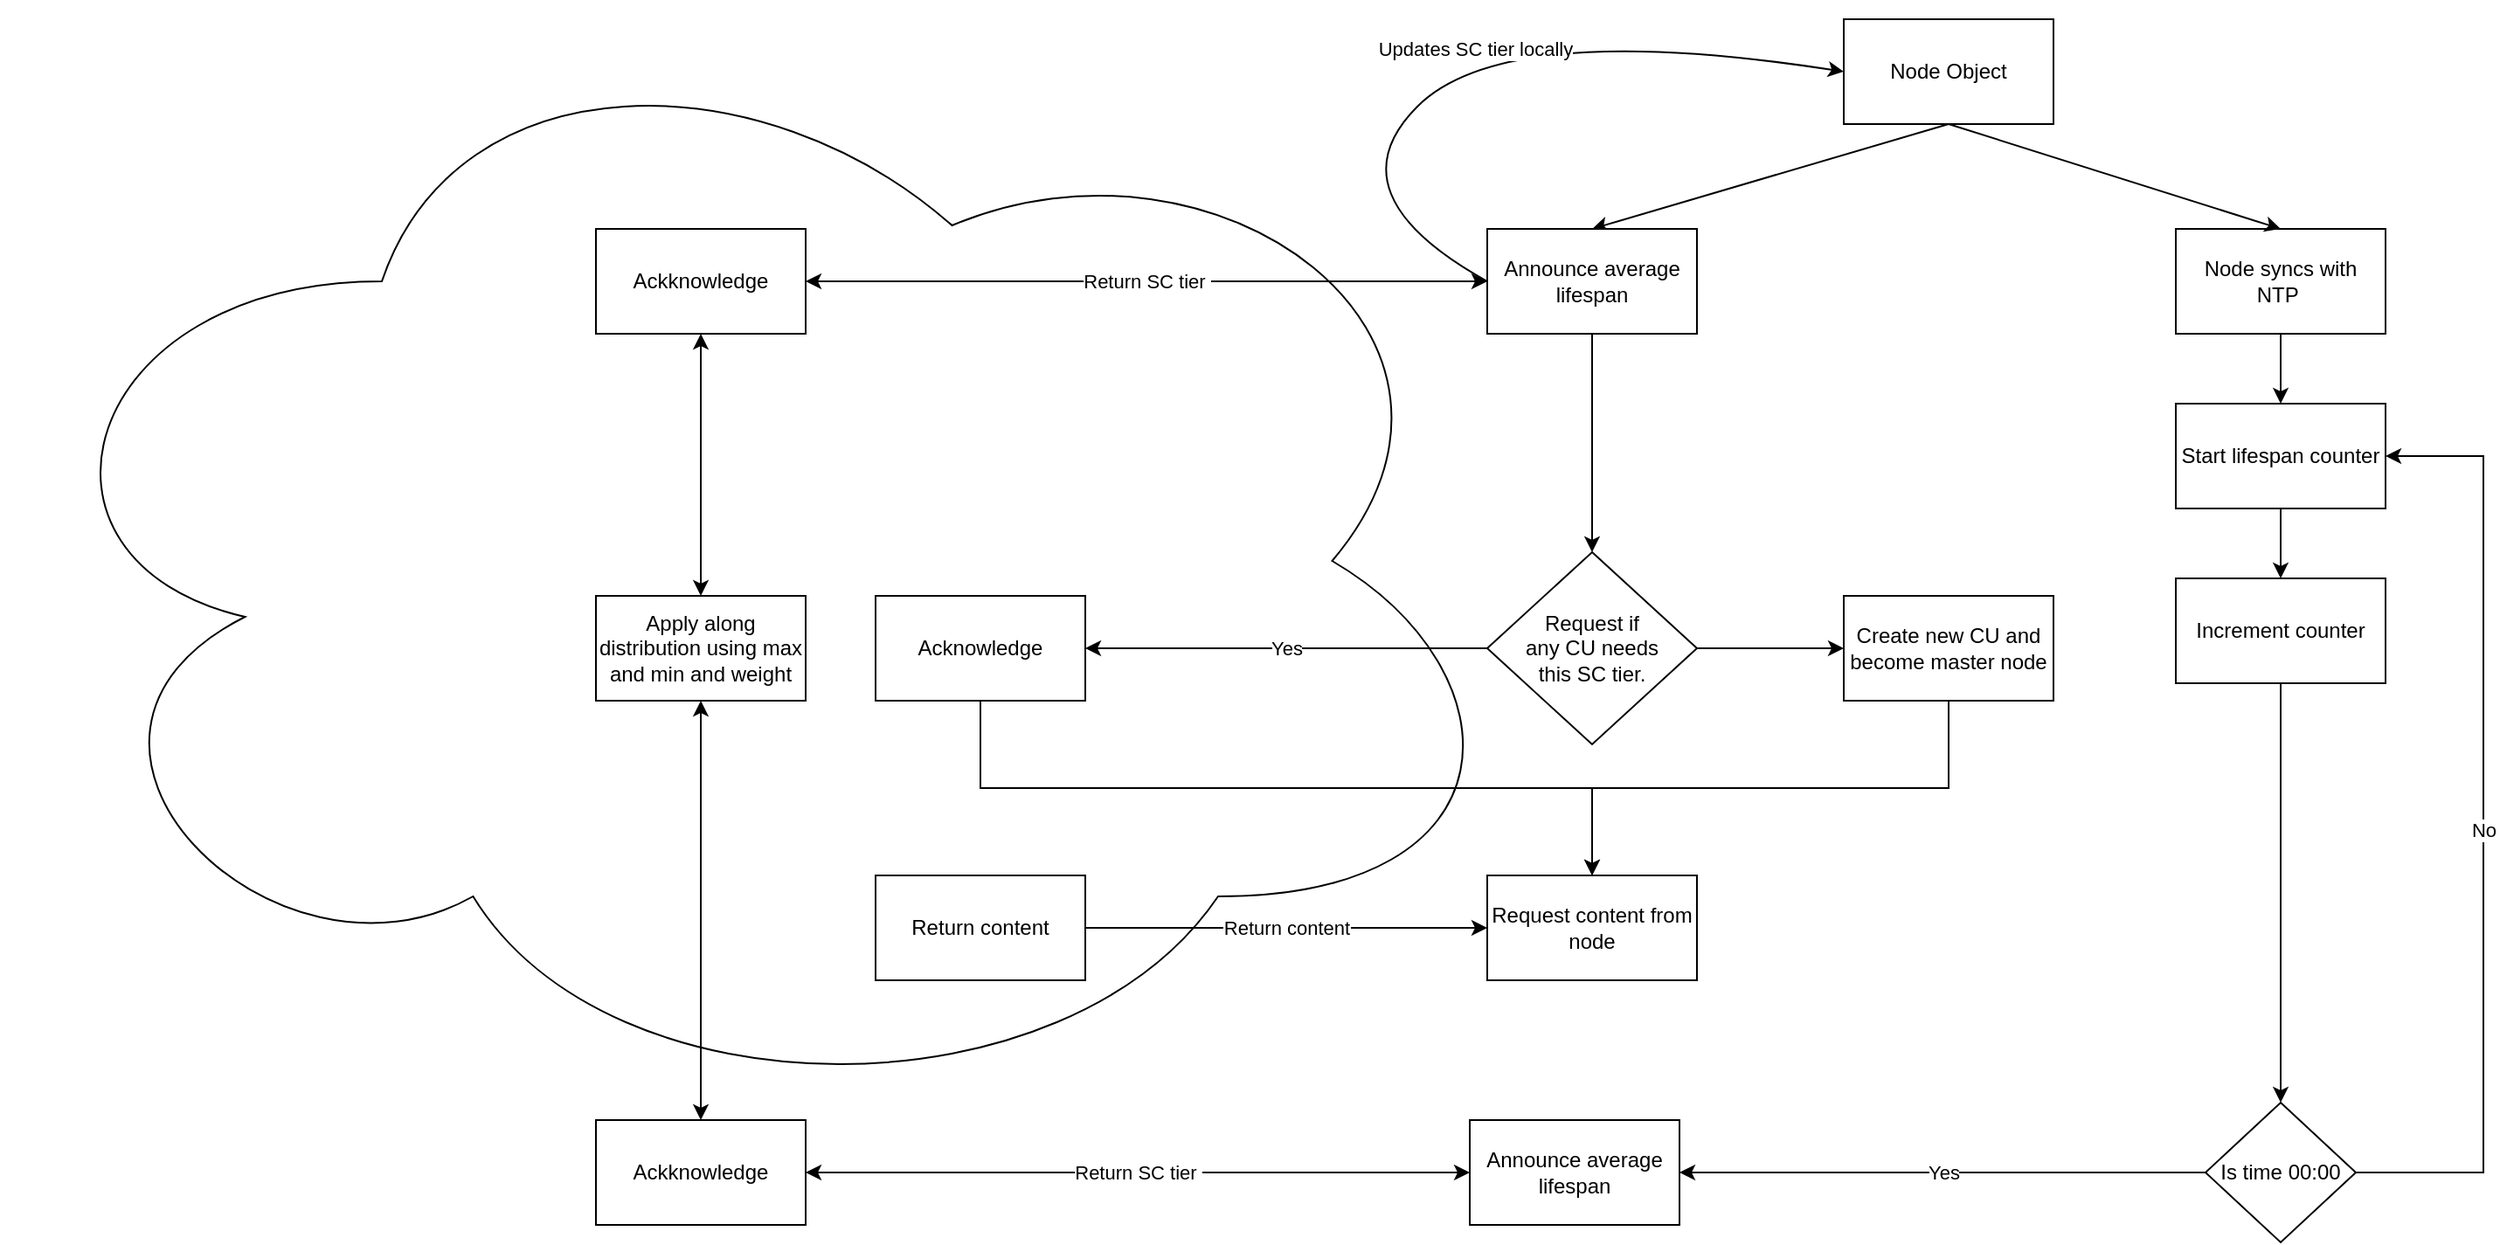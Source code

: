 <mxfile version="21.1.5" type="device">
  <diagram name="Page-1" id="kiwM7txwd_Dw_TywOZwJ">
    <mxGraphModel dx="2514" dy="948" grid="1" gridSize="10" guides="1" tooltips="1" connect="1" arrows="1" fold="1" page="1" pageScale="1" pageWidth="827" pageHeight="1169" math="0" shadow="0">
      <root>
        <mxCell id="0" />
        <mxCell id="1" parent="0" />
        <mxCell id="tH5XbD6hmx5Op2JInt6V-18" value="" style="ellipse;shape=cloud;whiteSpace=wrap;html=1;" vertex="1" parent="1">
          <mxGeometry x="-640" y="70" width="870" height="640" as="geometry" />
        </mxCell>
        <mxCell id="tH5XbD6hmx5Op2JInt6V-1" value="Node Object" style="rounded=0;whiteSpace=wrap;html=1;" vertex="1" parent="1">
          <mxGeometry x="414" y="80" width="120" height="60" as="geometry" />
        </mxCell>
        <mxCell id="tH5XbD6hmx5Op2JInt6V-2" value="Node syncs with NTP&amp;nbsp;" style="rounded=0;whiteSpace=wrap;html=1;" vertex="1" parent="1">
          <mxGeometry x="604" y="200" width="120" height="60" as="geometry" />
        </mxCell>
        <mxCell id="tH5XbD6hmx5Op2JInt6V-6" value="Start lifespan counter" style="rounded=0;whiteSpace=wrap;html=1;" vertex="1" parent="1">
          <mxGeometry x="604" y="300" width="120" height="60" as="geometry" />
        </mxCell>
        <mxCell id="tH5XbD6hmx5Op2JInt6V-7" value="" style="endArrow=classic;html=1;rounded=0;exitX=0.5;exitY=1;exitDx=0;exitDy=0;entryX=0.5;entryY=0;entryDx=0;entryDy=0;" edge="1" parent="1" source="tH5XbD6hmx5Op2JInt6V-2" target="tH5XbD6hmx5Op2JInt6V-6">
          <mxGeometry width="50" height="50" relative="1" as="geometry">
            <mxPoint x="570" y="420" as="sourcePoint" />
            <mxPoint x="620" y="370" as="targetPoint" />
          </mxGeometry>
        </mxCell>
        <mxCell id="tH5XbD6hmx5Op2JInt6V-8" value="" style="endArrow=classic;html=1;rounded=0;exitX=0.5;exitY=1;exitDx=0;exitDy=0;entryX=0.5;entryY=0;entryDx=0;entryDy=0;" edge="1" parent="1" source="tH5XbD6hmx5Op2JInt6V-1" target="tH5XbD6hmx5Op2JInt6V-2">
          <mxGeometry width="50" height="50" relative="1" as="geometry">
            <mxPoint x="360" y="450" as="sourcePoint" />
            <mxPoint x="410" y="400" as="targetPoint" />
          </mxGeometry>
        </mxCell>
        <mxCell id="tH5XbD6hmx5Op2JInt6V-12" value="" style="endArrow=classic;html=1;rounded=0;exitX=0.5;exitY=1;exitDx=0;exitDy=0;entryX=0.5;entryY=0;entryDx=0;entryDy=0;" edge="1" parent="1" source="tH5XbD6hmx5Op2JInt6V-1" target="tH5XbD6hmx5Op2JInt6V-13">
          <mxGeometry width="50" height="50" relative="1" as="geometry">
            <mxPoint x="410" y="180" as="sourcePoint" />
            <mxPoint x="260" y="200" as="targetPoint" />
          </mxGeometry>
        </mxCell>
        <mxCell id="tH5XbD6hmx5Op2JInt6V-44" style="edgeStyle=orthogonalEdgeStyle;rounded=0;orthogonalLoop=1;jettySize=auto;html=1;exitX=0.5;exitY=1;exitDx=0;exitDy=0;entryX=0.5;entryY=0;entryDx=0;entryDy=0;" edge="1" parent="1" source="tH5XbD6hmx5Op2JInt6V-13" target="tH5XbD6hmx5Op2JInt6V-47">
          <mxGeometry relative="1" as="geometry">
            <mxPoint x="260" y="410" as="targetPoint" />
          </mxGeometry>
        </mxCell>
        <mxCell id="tH5XbD6hmx5Op2JInt6V-13" value="Announce average lifespan" style="rounded=0;whiteSpace=wrap;html=1;" vertex="1" parent="1">
          <mxGeometry x="210" y="200" width="120" height="60" as="geometry" />
        </mxCell>
        <mxCell id="tH5XbD6hmx5Op2JInt6V-20" value="Ackknowledge" style="rounded=0;whiteSpace=wrap;html=1;" vertex="1" parent="1">
          <mxGeometry x="-300" y="200" width="120" height="60" as="geometry" />
        </mxCell>
        <mxCell id="tH5XbD6hmx5Op2JInt6V-26" value="Return SC tier&amp;nbsp;" style="endArrow=classic;startArrow=classic;html=1;rounded=0;entryX=0;entryY=0.5;entryDx=0;entryDy=0;exitX=1;exitY=0.5;exitDx=0;exitDy=0;" edge="1" parent="1" source="tH5XbD6hmx5Op2JInt6V-20" target="tH5XbD6hmx5Op2JInt6V-13">
          <mxGeometry width="50" height="50" relative="1" as="geometry">
            <mxPoint x="10" y="390" as="sourcePoint" />
            <mxPoint x="60" y="340" as="targetPoint" />
            <mxPoint as="offset" />
          </mxGeometry>
        </mxCell>
        <mxCell id="tH5XbD6hmx5Op2JInt6V-27" value="Updates SC tier locally" style="curved=1;endArrow=classic;html=1;rounded=0;exitX=0;exitY=0.5;exitDx=0;exitDy=0;entryX=0;entryY=0.5;entryDx=0;entryDy=0;" edge="1" parent="1" source="tH5XbD6hmx5Op2JInt6V-13" target="tH5XbD6hmx5Op2JInt6V-1">
          <mxGeometry width="50" height="50" relative="1" as="geometry">
            <mxPoint x="110" y="140" as="sourcePoint" />
            <mxPoint x="160" y="90" as="targetPoint" />
            <Array as="points">
              <mxPoint x="120" y="180" />
              <mxPoint x="220" y="80" />
            </Array>
          </mxGeometry>
        </mxCell>
        <mxCell id="tH5XbD6hmx5Op2JInt6V-33" style="edgeStyle=orthogonalEdgeStyle;rounded=0;orthogonalLoop=1;jettySize=auto;html=1;exitX=0.5;exitY=1;exitDx=0;exitDy=0;entryX=0.5;entryY=0;entryDx=0;entryDy=0;" edge="1" parent="1" source="tH5XbD6hmx5Op2JInt6V-28" target="tH5XbD6hmx5Op2JInt6V-32">
          <mxGeometry relative="1" as="geometry" />
        </mxCell>
        <mxCell id="tH5XbD6hmx5Op2JInt6V-28" value="Increment counter" style="rounded=0;whiteSpace=wrap;html=1;" vertex="1" parent="1">
          <mxGeometry x="604" y="400" width="120" height="60" as="geometry" />
        </mxCell>
        <mxCell id="tH5XbD6hmx5Op2JInt6V-29" value="" style="endArrow=classic;html=1;rounded=0;exitX=0.5;exitY=1;exitDx=0;exitDy=0;entryX=0.5;entryY=0;entryDx=0;entryDy=0;" edge="1" parent="1" source="tH5XbD6hmx5Op2JInt6V-6" target="tH5XbD6hmx5Op2JInt6V-28">
          <mxGeometry width="50" height="50" relative="1" as="geometry">
            <mxPoint x="760" y="540" as="sourcePoint" />
            <mxPoint x="810" y="490" as="targetPoint" />
          </mxGeometry>
        </mxCell>
        <mxCell id="tH5XbD6hmx5Op2JInt6V-34" value="No" style="edgeStyle=orthogonalEdgeStyle;rounded=0;orthogonalLoop=1;jettySize=auto;html=1;exitX=1;exitY=0.5;exitDx=0;exitDy=0;entryX=1;entryY=0.5;entryDx=0;entryDy=0;" edge="1" parent="1" source="tH5XbD6hmx5Op2JInt6V-32" target="tH5XbD6hmx5Op2JInt6V-6">
          <mxGeometry relative="1" as="geometry">
            <Array as="points">
              <mxPoint x="780" y="740" />
              <mxPoint x="780" y="330" />
            </Array>
          </mxGeometry>
        </mxCell>
        <mxCell id="tH5XbD6hmx5Op2JInt6V-36" value="Yes" style="edgeStyle=orthogonalEdgeStyle;rounded=0;orthogonalLoop=1;jettySize=auto;html=1;exitX=0;exitY=0.5;exitDx=0;exitDy=0;entryX=1;entryY=0.5;entryDx=0;entryDy=0;" edge="1" parent="1" source="tH5XbD6hmx5Op2JInt6V-32" target="tH5XbD6hmx5Op2JInt6V-35">
          <mxGeometry relative="1" as="geometry" />
        </mxCell>
        <mxCell id="tH5XbD6hmx5Op2JInt6V-32" value="Is time 00:00" style="rhombus;whiteSpace=wrap;html=1;" vertex="1" parent="1">
          <mxGeometry x="621" y="700" width="86" height="80" as="geometry" />
        </mxCell>
        <mxCell id="tH5XbD6hmx5Op2JInt6V-35" value="Announce average lifespan" style="rounded=0;whiteSpace=wrap;html=1;" vertex="1" parent="1">
          <mxGeometry x="200" y="710" width="120" height="60" as="geometry" />
        </mxCell>
        <mxCell id="tH5XbD6hmx5Op2JInt6V-37" value="Ackknowledge" style="rounded=0;whiteSpace=wrap;html=1;" vertex="1" parent="1">
          <mxGeometry x="-300" y="710" width="120" height="60" as="geometry" />
        </mxCell>
        <mxCell id="tH5XbD6hmx5Op2JInt6V-38" value="Return SC tier&amp;nbsp;" style="endArrow=classic;startArrow=classic;html=1;rounded=0;entryX=0;entryY=0.5;entryDx=0;entryDy=0;exitX=1;exitY=0.5;exitDx=0;exitDy=0;" edge="1" parent="1" source="tH5XbD6hmx5Op2JInt6V-37" target="tH5XbD6hmx5Op2JInt6V-35">
          <mxGeometry width="50" height="50" relative="1" as="geometry">
            <mxPoint x="40" y="535" as="sourcePoint" />
            <mxPoint x="210" y="535" as="targetPoint" />
            <mxPoint as="offset" />
          </mxGeometry>
        </mxCell>
        <mxCell id="tH5XbD6hmx5Op2JInt6V-40" value="Apply along distribution using max and min and weight" style="rounded=0;whiteSpace=wrap;html=1;" vertex="1" parent="1">
          <mxGeometry x="-300" y="410" width="120" height="60" as="geometry" />
        </mxCell>
        <mxCell id="tH5XbD6hmx5Op2JInt6V-41" value="" style="endArrow=classic;startArrow=classic;html=1;rounded=0;entryX=0.5;entryY=1;entryDx=0;entryDy=0;exitX=0.5;exitY=0;exitDx=0;exitDy=0;" edge="1" parent="1" source="tH5XbD6hmx5Op2JInt6V-40" target="tH5XbD6hmx5Op2JInt6V-20">
          <mxGeometry width="50" height="50" relative="1" as="geometry">
            <mxPoint x="-220" y="370" as="sourcePoint" />
            <mxPoint x="-170" y="320" as="targetPoint" />
          </mxGeometry>
        </mxCell>
        <mxCell id="tH5XbD6hmx5Op2JInt6V-42" value="" style="endArrow=classic;startArrow=classic;html=1;rounded=0;entryX=0.5;entryY=0;entryDx=0;entryDy=0;exitX=0.5;exitY=1;exitDx=0;exitDy=0;" edge="1" parent="1" source="tH5XbD6hmx5Op2JInt6V-40" target="tH5XbD6hmx5Op2JInt6V-37">
          <mxGeometry width="50" height="50" relative="1" as="geometry">
            <mxPoint x="-230" y="410" as="sourcePoint" />
            <mxPoint x="-80" y="340" as="targetPoint" />
          </mxGeometry>
        </mxCell>
        <mxCell id="tH5XbD6hmx5Op2JInt6V-45" value="Acknowledge" style="rounded=0;whiteSpace=wrap;html=1;" vertex="1" parent="1">
          <mxGeometry x="-140" y="410" width="120" height="60" as="geometry" />
        </mxCell>
        <mxCell id="tH5XbD6hmx5Op2JInt6V-55" value="Yes" style="edgeStyle=orthogonalEdgeStyle;rounded=0;orthogonalLoop=1;jettySize=auto;html=1;exitX=0;exitY=0.5;exitDx=0;exitDy=0;entryX=1;entryY=0.5;entryDx=0;entryDy=0;" edge="1" parent="1" source="tH5XbD6hmx5Op2JInt6V-47" target="tH5XbD6hmx5Op2JInt6V-45">
          <mxGeometry relative="1" as="geometry" />
        </mxCell>
        <mxCell id="tH5XbD6hmx5Op2JInt6V-57" style="edgeStyle=orthogonalEdgeStyle;rounded=0;orthogonalLoop=1;jettySize=auto;html=1;exitX=1;exitY=0.5;exitDx=0;exitDy=0;entryX=0;entryY=0.5;entryDx=0;entryDy=0;" edge="1" parent="1" source="tH5XbD6hmx5Op2JInt6V-47" target="tH5XbD6hmx5Op2JInt6V-56">
          <mxGeometry relative="1" as="geometry" />
        </mxCell>
        <mxCell id="tH5XbD6hmx5Op2JInt6V-47" value="Request if &lt;br&gt;any CU needs &lt;br&gt;this SC tier." style="rhombus;whiteSpace=wrap;html=1;" vertex="1" parent="1">
          <mxGeometry x="210" y="385" width="120" height="110" as="geometry" />
        </mxCell>
        <mxCell id="tH5XbD6hmx5Op2JInt6V-48" value="Request content from node" style="rounded=0;whiteSpace=wrap;html=1;" vertex="1" parent="1">
          <mxGeometry x="210" y="570" width="120" height="60" as="geometry" />
        </mxCell>
        <mxCell id="tH5XbD6hmx5Op2JInt6V-54" value="Return content" style="edgeStyle=orthogonalEdgeStyle;rounded=0;orthogonalLoop=1;jettySize=auto;html=1;exitX=1;exitY=0.5;exitDx=0;exitDy=0;entryX=0;entryY=0.5;entryDx=0;entryDy=0;" edge="1" parent="1" source="tH5XbD6hmx5Op2JInt6V-53" target="tH5XbD6hmx5Op2JInt6V-48">
          <mxGeometry relative="1" as="geometry" />
        </mxCell>
        <mxCell id="tH5XbD6hmx5Op2JInt6V-53" value="Return content" style="rounded=0;whiteSpace=wrap;html=1;" vertex="1" parent="1">
          <mxGeometry x="-140" y="570" width="120" height="60" as="geometry" />
        </mxCell>
        <mxCell id="tH5XbD6hmx5Op2JInt6V-60" style="edgeStyle=orthogonalEdgeStyle;rounded=0;orthogonalLoop=1;jettySize=auto;html=1;exitX=0.5;exitY=1;exitDx=0;exitDy=0;entryX=0.5;entryY=0;entryDx=0;entryDy=0;" edge="1" parent="1" source="tH5XbD6hmx5Op2JInt6V-56" target="tH5XbD6hmx5Op2JInt6V-48">
          <mxGeometry relative="1" as="geometry">
            <mxPoint x="474" y="570" as="targetPoint" />
          </mxGeometry>
        </mxCell>
        <mxCell id="tH5XbD6hmx5Op2JInt6V-56" value="Create new CU and become master node" style="rounded=0;whiteSpace=wrap;html=1;" vertex="1" parent="1">
          <mxGeometry x="414" y="410" width="120" height="60" as="geometry" />
        </mxCell>
        <mxCell id="tH5XbD6hmx5Op2JInt6V-62" value="" style="edgeStyle=orthogonalEdgeStyle;rounded=0;orthogonalLoop=1;jettySize=auto;html=1;exitX=0.5;exitY=1;exitDx=0;exitDy=0;entryX=0.5;entryY=0;entryDx=0;entryDy=0;" edge="1" parent="1" source="tH5XbD6hmx5Op2JInt6V-45" target="tH5XbD6hmx5Op2JInt6V-48">
          <mxGeometry relative="1" as="geometry">
            <mxPoint x="-80" y="470" as="sourcePoint" />
            <mxPoint x="695" y="530" as="targetPoint" />
          </mxGeometry>
        </mxCell>
      </root>
    </mxGraphModel>
  </diagram>
</mxfile>
